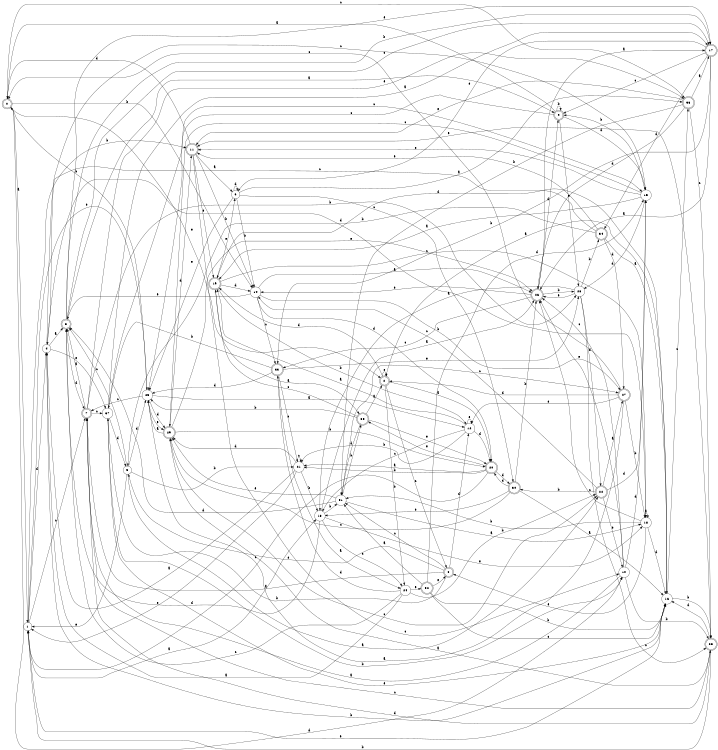 digraph n31_4 {
__start0 [label="" shape="none"];

rankdir=LR;
size="8,5";

s0 [style="rounded,filled", color="black", fillcolor="white" shape="doublecircle", label="0"];
s1 [style="filled", color="black", fillcolor="white" shape="circle", label="1"];
s2 [style="rounded,filled", color="black", fillcolor="white" shape="doublecircle", label="2"];
s3 [style="rounded,filled", color="black", fillcolor="white" shape="doublecircle", label="3"];
s4 [style="filled", color="black", fillcolor="white" shape="circle", label="4"];
s5 [style="filled", color="black", fillcolor="white" shape="circle", label="5"];
s6 [style="filled", color="black", fillcolor="white" shape="circle", label="6"];
s7 [style="rounded,filled", color="black", fillcolor="white" shape="doublecircle", label="7"];
s8 [style="rounded,filled", color="black", fillcolor="white" shape="doublecircle", label="8"];
s9 [style="rounded,filled", color="black", fillcolor="white" shape="doublecircle", label="9"];
s10 [style="filled", color="black", fillcolor="white" shape="circle", label="10"];
s11 [style="rounded,filled", color="black", fillcolor="white" shape="doublecircle", label="11"];
s12 [style="filled", color="black", fillcolor="white" shape="circle", label="12"];
s13 [style="filled", color="black", fillcolor="white" shape="circle", label="13"];
s14 [style="filled", color="black", fillcolor="white" shape="circle", label="14"];
s15 [style="filled", color="black", fillcolor="white" shape="circle", label="15"];
s16 [style="filled", color="black", fillcolor="white" shape="circle", label="16"];
s17 [style="rounded,filled", color="black", fillcolor="white" shape="doublecircle", label="17"];
s18 [style="filled", color="black", fillcolor="white" shape="circle", label="18"];
s19 [style="rounded,filled", color="black", fillcolor="white" shape="doublecircle", label="19"];
s20 [style="rounded,filled", color="black", fillcolor="white" shape="doublecircle", label="20"];
s21 [style="filled", color="black", fillcolor="white" shape="circle", label="21"];
s22 [style="rounded,filled", color="black", fillcolor="white" shape="doublecircle", label="22"];
s23 [style="rounded,filled", color="black", fillcolor="white" shape="doublecircle", label="23"];
s24 [style="filled", color="black", fillcolor="white" shape="circle", label="24"];
s25 [style="filled", color="black", fillcolor="white" shape="circle", label="25"];
s26 [style="rounded,filled", color="black", fillcolor="white" shape="doublecircle", label="26"];
s27 [style="rounded,filled", color="black", fillcolor="white" shape="doublecircle", label="27"];
s28 [style="filled", color="black", fillcolor="white" shape="circle", label="28"];
s29 [style="rounded,filled", color="black", fillcolor="white" shape="doublecircle", label="29"];
s30 [style="rounded,filled", color="black", fillcolor="white" shape="doublecircle", label="30"];
s31 [style="filled", color="black", fillcolor="white" shape="circle", label="31"];
s32 [style="rounded,filled", color="black", fillcolor="white" shape="doublecircle", label="32"];
s33 [style="rounded,filled", color="black", fillcolor="white" shape="doublecircle", label="33"];
s34 [style="rounded,filled", color="black", fillcolor="white" shape="doublecircle", label="34"];
s35 [style="rounded,filled", color="black", fillcolor="white" shape="doublecircle", label="35"];
s36 [style="rounded,filled", color="black", fillcolor="white" shape="doublecircle", label="36"];
s37 [style="filled", color="black", fillcolor="white" shape="circle", label="37"];
s0 -> s1 [label="a"];
s0 -> s14 [label="b"];
s0 -> s36 [label="c"];
s0 -> s10 [label="d"];
s0 -> s2 [label="e"];
s1 -> s13 [label="a"];
s1 -> s11 [label="b"];
s1 -> s7 [label="c"];
s1 -> s4 [label="d"];
s1 -> s25 [label="e"];
s2 -> s20 [label="a"];
s2 -> s24 [label="b"];
s2 -> s8 [label="c"];
s2 -> s19 [label="d"];
s2 -> s2 [label="e"];
s3 -> s9 [label="a"];
s3 -> s17 [label="b"];
s3 -> s17 [label="c"];
s3 -> s7 [label="d"];
s3 -> s17 [label="e"];
s4 -> s3 [label="a"];
s4 -> s16 [label="b"];
s4 -> s15 [label="c"];
s4 -> s18 [label="d"];
s4 -> s37 [label="e"];
s5 -> s22 [label="a"];
s5 -> s21 [label="b"];
s5 -> s3 [label="c"];
s5 -> s25 [label="d"];
s5 -> s1 [label="e"];
s6 -> s36 [label="a"];
s6 -> s14 [label="b"];
s6 -> s30 [label="c"];
s6 -> s6 [label="d"];
s6 -> s25 [label="e"];
s7 -> s3 [label="a"];
s7 -> s28 [label="b"];
s7 -> s37 [label="c"];
s7 -> s23 [label="d"];
s7 -> s36 [label="e"];
s8 -> s7 [label="a"];
s8 -> s37 [label="b"];
s8 -> s31 [label="c"];
s8 -> s12 [label="d"];
s8 -> s5 [label="e"];
s9 -> s0 [label="a"];
s9 -> s9 [label="b"];
s9 -> s25 [label="c"];
s9 -> s15 [label="d"];
s9 -> s28 [label="e"];
s10 -> s7 [label="a"];
s10 -> s23 [label="b"];
s10 -> s26 [label="c"];
s10 -> s15 [label="d"];
s10 -> s26 [label="e"];
s11 -> s6 [label="a"];
s11 -> s14 [label="b"];
s11 -> s10 [label="c"];
s11 -> s0 [label="d"];
s11 -> s19 [label="e"];
s12 -> s19 [label="a"];
s12 -> s21 [label="b"];
s12 -> s13 [label="c"];
s12 -> s20 [label="d"];
s12 -> s12 [label="e"];
s13 -> s26 [label="a"];
s13 -> s31 [label="b"];
s13 -> s24 [label="c"];
s13 -> s3 [label="d"];
s13 -> s18 [label="e"];
s14 -> s26 [label="a"];
s14 -> s27 [label="b"];
s14 -> s33 [label="c"];
s14 -> s20 [label="d"];
s14 -> s3 [label="e"];
s15 -> s19 [label="a"];
s15 -> s9 [label="b"];
s15 -> s29 [label="c"];
s15 -> s28 [label="d"];
s15 -> s11 [label="e"];
s16 -> s2 [label="a"];
s16 -> s23 [label="b"];
s16 -> s36 [label="c"];
s16 -> s19 [label="d"];
s16 -> s1 [label="e"];
s17 -> s26 [label="a"];
s17 -> s33 [label="b"];
s17 -> s9 [label="c"];
s17 -> s34 [label="d"];
s17 -> s6 [label="e"];
s18 -> s18 [label="a"];
s18 -> s31 [label="b"];
s18 -> s26 [label="c"];
s18 -> s16 [label="d"];
s18 -> s8 [label="e"];
s19 -> s35 [label="a"];
s19 -> s12 [label="b"];
s19 -> s18 [label="c"];
s19 -> s14 [label="d"];
s19 -> s6 [label="e"];
s20 -> s21 [label="a"];
s20 -> s21 [label="b"];
s20 -> s1 [label="c"];
s20 -> s30 [label="d"];
s20 -> s35 [label="e"];
s21 -> s4 [label="a"];
s21 -> s13 [label="b"];
s21 -> s21 [label="c"];
s21 -> s29 [label="d"];
s21 -> s1 [label="e"];
s22 -> s27 [label="a"];
s22 -> s30 [label="b"];
s22 -> s14 [label="c"];
s22 -> s15 [label="d"];
s22 -> s10 [label="e"];
s23 -> s29 [label="a"];
s23 -> s1 [label="b"];
s23 -> s7 [label="c"];
s23 -> s16 [label="d"];
s23 -> s11 [label="e"];
s24 -> s4 [label="a"];
s24 -> s22 [label="b"];
s24 -> s3 [label="c"];
s24 -> s33 [label="d"];
s24 -> s32 [label="e"];
s25 -> s12 [label="a"];
s25 -> s0 [label="b"];
s25 -> s7 [label="c"];
s25 -> s29 [label="d"];
s25 -> s29 [label="e"];
s26 -> s17 [label="a"];
s26 -> s28 [label="b"];
s26 -> s33 [label="c"];
s26 -> s9 [label="d"];
s26 -> s14 [label="e"];
s27 -> s25 [label="a"];
s27 -> s18 [label="b"];
s27 -> s0 [label="c"];
s27 -> s2 [label="d"];
s27 -> s12 [label="e"];
s28 -> s13 [label="a"];
s28 -> s34 [label="b"];
s28 -> s23 [label="c"];
s28 -> s22 [label="d"];
s28 -> s26 [label="e"];
s29 -> s25 [label="a"];
s29 -> s20 [label="b"];
s29 -> s22 [label="c"];
s29 -> s11 [label="d"];
s29 -> s26 [label="e"];
s30 -> s16 [label="a"];
s30 -> s26 [label="b"];
s30 -> s29 [label="c"];
s30 -> s20 [label="d"];
s30 -> s13 [label="e"];
s31 -> s18 [label="a"];
s31 -> s35 [label="b"];
s31 -> s27 [label="c"];
s31 -> s3 [label="d"];
s31 -> s29 [label="e"];
s32 -> s31 [label="a"];
s32 -> s16 [label="b"];
s32 -> s16 [label="c"];
s32 -> s15 [label="d"];
s32 -> s8 [label="e"];
s33 -> s24 [label="a"];
s33 -> s37 [label="b"];
s33 -> s21 [label="c"];
s33 -> s25 [label="d"];
s33 -> s28 [label="e"];
s34 -> s16 [label="a"];
s34 -> s5 [label="b"];
s34 -> s4 [label="c"];
s34 -> s27 [label="d"];
s34 -> s11 [label="e"];
s35 -> s2 [label="a"];
s35 -> s25 [label="b"];
s35 -> s19 [label="c"];
s35 -> s31 [label="d"];
s35 -> s20 [label="e"];
s36 -> s17 [label="a"];
s36 -> s31 [label="b"];
s36 -> s23 [label="c"];
s36 -> s26 [label="d"];
s36 -> s11 [label="e"];
s37 -> s17 [label="a"];
s37 -> s10 [label="b"];
s37 -> s15 [label="c"];
s37 -> s5 [label="d"];
s37 -> s16 [label="e"];

}